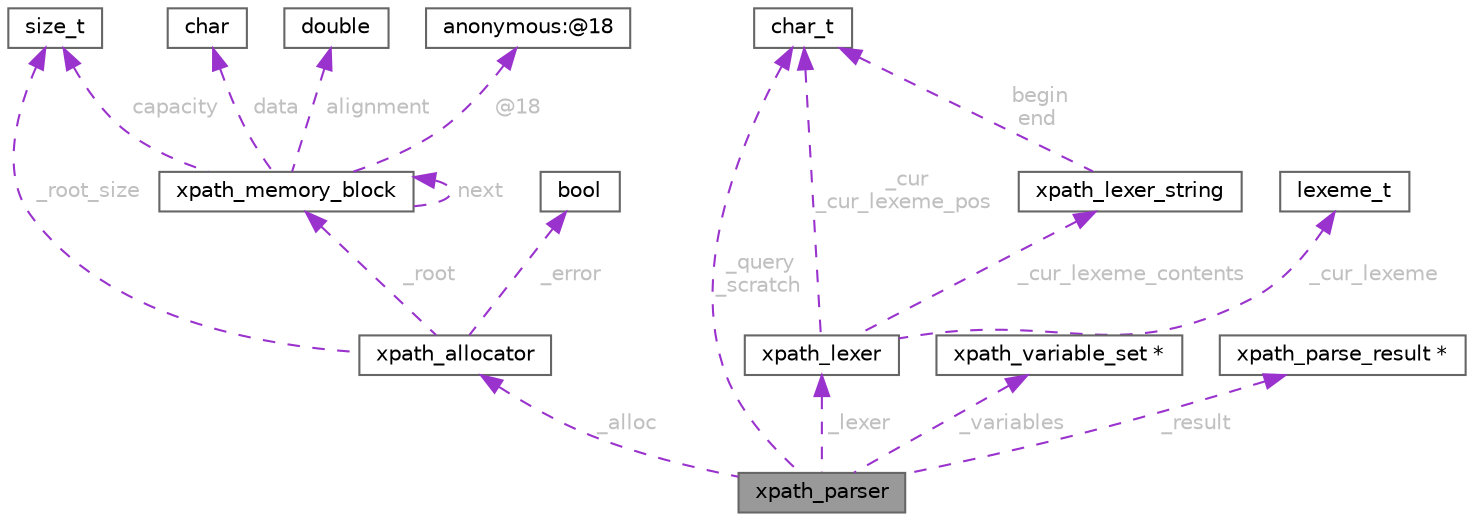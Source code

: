 digraph "xpath_parser"
{
 // INTERACTIVE_SVG=YES
 // LATEX_PDF_SIZE
  bgcolor="transparent";
  edge [fontname=Helvetica,fontsize=10,labelfontname=Helvetica,labelfontsize=10];
  node [fontname=Helvetica,fontsize=10,shape=box,height=0.2,width=0.4];
  Node1 [id="Node000001",label="xpath_parser",height=0.2,width=0.4,color="gray40", fillcolor="grey60", style="filled", fontcolor="black",tooltip=" "];
  Node2 -> Node1 [id="edge1_Node000001_Node000002",dir="back",color="darkorchid3",style="dashed",tooltip=" ",label=" _alloc",fontcolor="grey" ];
  Node2 [id="Node000002",label="xpath_allocator",height=0.2,width=0.4,color="gray40", fillcolor="white", style="filled",URL="$d3/d89/structxpath__allocator.html",tooltip=" "];
  Node3 -> Node2 [id="edge2_Node000002_Node000003",dir="back",color="darkorchid3",style="dashed",tooltip=" ",label=" _root",fontcolor="grey" ];
  Node3 [id="Node000003",label="xpath_memory_block",height=0.2,width=0.4,color="gray40", fillcolor="white", style="filled",URL="$d0/d13/structxpath__memory__block.html",tooltip=" "];
  Node3 -> Node3 [id="edge3_Node000003_Node000003",dir="back",color="darkorchid3",style="dashed",tooltip=" ",label=" next",fontcolor="grey" ];
  Node4 -> Node3 [id="edge4_Node000003_Node000004",dir="back",color="darkorchid3",style="dashed",tooltip=" ",label=" capacity",fontcolor="grey" ];
  Node4 [id="Node000004",label="size_t",height=0.2,width=0.4,color="gray40", fillcolor="white", style="filled",tooltip=" "];
  Node5 -> Node3 [id="edge5_Node000003_Node000005",dir="back",color="darkorchid3",style="dashed",tooltip=" ",label=" data",fontcolor="grey" ];
  Node5 [id="Node000005",label="char",height=0.2,width=0.4,color="gray40", fillcolor="white", style="filled",tooltip=" "];
  Node6 -> Node3 [id="edge6_Node000003_Node000006",dir="back",color="darkorchid3",style="dashed",tooltip=" ",label=" alignment",fontcolor="grey" ];
  Node6 [id="Node000006",label="double",height=0.2,width=0.4,color="gray40", fillcolor="white", style="filled",tooltip=" "];
  Node7 -> Node3 [id="edge7_Node000003_Node000007",dir="back",color="darkorchid3",style="dashed",tooltip=" ",label=" @18",fontcolor="grey" ];
  Node7 [id="Node000007",label="anonymous:@18",height=0.2,width=0.4,color="gray40", fillcolor="white", style="filled",tooltip=" "];
  Node4 -> Node2 [id="edge8_Node000002_Node000004",dir="back",color="darkorchid3",style="dashed",tooltip=" ",label=" _root_size",fontcolor="grey" ];
  Node8 -> Node2 [id="edge9_Node000002_Node000008",dir="back",color="darkorchid3",style="dashed",tooltip=" ",label=" _error",fontcolor="grey" ];
  Node8 [id="Node000008",label="bool",height=0.2,width=0.4,color="gray40", fillcolor="white", style="filled",tooltip=" "];
  Node9 -> Node1 [id="edge10_Node000001_Node000009",dir="back",color="darkorchid3",style="dashed",tooltip=" ",label=" _lexer",fontcolor="grey" ];
  Node9 [id="Node000009",label="xpath_lexer",height=0.2,width=0.4,color="gray40", fillcolor="white", style="filled",URL="$d5/d11/classxpath__lexer.html",tooltip=" "];
  Node10 -> Node9 [id="edge11_Node000009_Node000010",dir="back",color="darkorchid3",style="dashed",tooltip=" ",label=" _cur\n_cur_lexeme_pos",fontcolor="grey" ];
  Node10 [id="Node000010",label="char_t",height=0.2,width=0.4,color="gray40", fillcolor="white", style="filled",tooltip=" "];
  Node11 -> Node9 [id="edge12_Node000009_Node000011",dir="back",color="darkorchid3",style="dashed",tooltip=" ",label=" _cur_lexeme_contents",fontcolor="grey" ];
  Node11 [id="Node000011",label="xpath_lexer_string",height=0.2,width=0.4,color="gray40", fillcolor="white", style="filled",URL="$db/d4c/structxpath__lexer__string.html",tooltip=" "];
  Node10 -> Node11 [id="edge13_Node000011_Node000010",dir="back",color="darkorchid3",style="dashed",tooltip=" ",label=" begin\nend",fontcolor="grey" ];
  Node12 -> Node9 [id="edge14_Node000009_Node000012",dir="back",color="darkorchid3",style="dashed",tooltip=" ",label=" _cur_lexeme",fontcolor="grey" ];
  Node12 [id="Node000012",label="lexeme_t",height=0.2,width=0.4,color="gray40", fillcolor="white", style="filled",tooltip=" "];
  Node10 -> Node1 [id="edge15_Node000001_Node000010",dir="back",color="darkorchid3",style="dashed",tooltip=" ",label=" _query\n_scratch",fontcolor="grey" ];
  Node13 -> Node1 [id="edge16_Node000001_Node000013",dir="back",color="darkorchid3",style="dashed",tooltip=" ",label=" _variables",fontcolor="grey" ];
  Node13 [id="Node000013",label="xpath_variable_set *",height=0.2,width=0.4,color="gray40", fillcolor="white", style="filled",tooltip=" "];
  Node14 -> Node1 [id="edge17_Node000001_Node000014",dir="back",color="darkorchid3",style="dashed",tooltip=" ",label=" _result",fontcolor="grey" ];
  Node14 [id="Node000014",label="xpath_parse_result *",height=0.2,width=0.4,color="gray40", fillcolor="white", style="filled",tooltip=" "];
}
